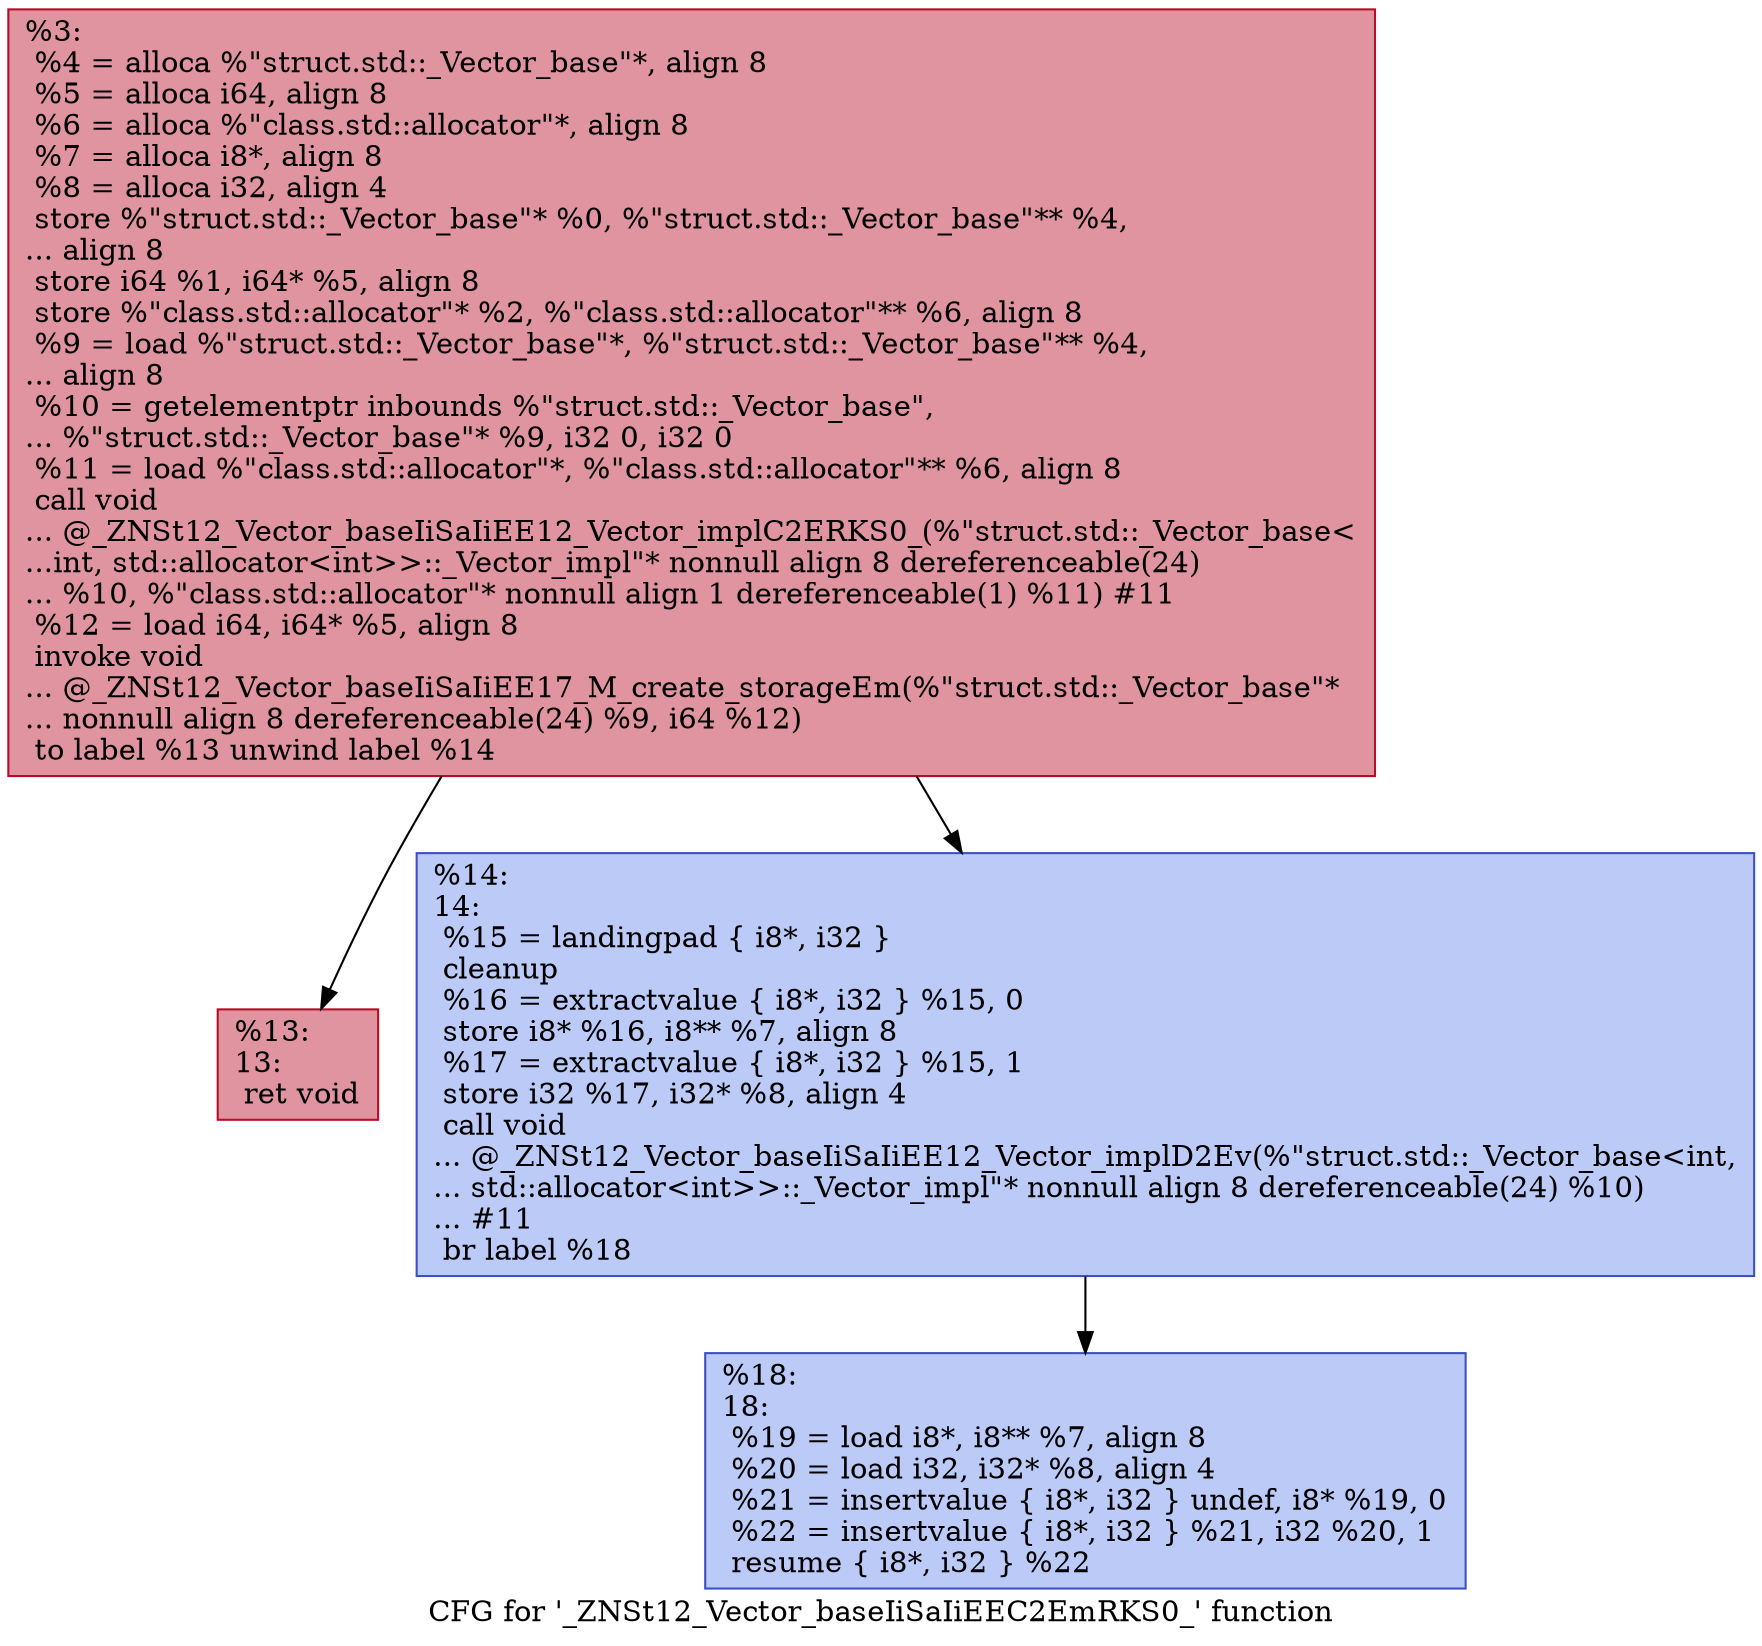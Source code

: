 digraph "CFG for '_ZNSt12_Vector_baseIiSaIiEEC2EmRKS0_' function" {
	label="CFG for '_ZNSt12_Vector_baseIiSaIiEEC2EmRKS0_' function";

	Node0x559aeaafbbf0 [shape=record,color="#b70d28ff", style=filled, fillcolor="#b70d2870",label="{%3:\l  %4 = alloca %\"struct.std::_Vector_base\"*, align 8\l  %5 = alloca i64, align 8\l  %6 = alloca %\"class.std::allocator\"*, align 8\l  %7 = alloca i8*, align 8\l  %8 = alloca i32, align 4\l  store %\"struct.std::_Vector_base\"* %0, %\"struct.std::_Vector_base\"** %4,\l... align 8\l  store i64 %1, i64* %5, align 8\l  store %\"class.std::allocator\"* %2, %\"class.std::allocator\"** %6, align 8\l  %9 = load %\"struct.std::_Vector_base\"*, %\"struct.std::_Vector_base\"** %4,\l... align 8\l  %10 = getelementptr inbounds %\"struct.std::_Vector_base\",\l... %\"struct.std::_Vector_base\"* %9, i32 0, i32 0\l  %11 = load %\"class.std::allocator\"*, %\"class.std::allocator\"** %6, align 8\l  call void\l... @_ZNSt12_Vector_baseIiSaIiEE12_Vector_implC2ERKS0_(%\"struct.std::_Vector_base\<\l...int, std::allocator\<int\>\>::_Vector_impl\"* nonnull align 8 dereferenceable(24)\l... %10, %\"class.std::allocator\"* nonnull align 1 dereferenceable(1) %11) #11\l  %12 = load i64, i64* %5, align 8\l  invoke void\l... @_ZNSt12_Vector_baseIiSaIiEE17_M_create_storageEm(%\"struct.std::_Vector_base\"*\l... nonnull align 8 dereferenceable(24) %9, i64 %12)\l          to label %13 unwind label %14\l}"];
	Node0x559aeaafbbf0 -> Node0x559aeaafc360;
	Node0x559aeaafbbf0 -> Node0x559aeaafc3b0;
	Node0x559aeaafc360 [shape=record,color="#b70d28ff", style=filled, fillcolor="#b70d2870",label="{%13:\l13:                                               \l  ret void\l}"];
	Node0x559aeaafc3b0 [shape=record,color="#3d50c3ff", style=filled, fillcolor="#6687ed70",label="{%14:\l14:                                               \l  %15 = landingpad \{ i8*, i32 \}\l          cleanup\l  %16 = extractvalue \{ i8*, i32 \} %15, 0\l  store i8* %16, i8** %7, align 8\l  %17 = extractvalue \{ i8*, i32 \} %15, 1\l  store i32 %17, i32* %8, align 4\l  call void\l... @_ZNSt12_Vector_baseIiSaIiEE12_Vector_implD2Ev(%\"struct.std::_Vector_base\<int,\l... std::allocator\<int\>\>::_Vector_impl\"* nonnull align 8 dereferenceable(24) %10)\l... #11\l  br label %18\l}"];
	Node0x559aeaafc3b0 -> Node0x559aeaafc9c0;
	Node0x559aeaafc9c0 [shape=record,color="#3d50c3ff", style=filled, fillcolor="#6687ed70",label="{%18:\l18:                                               \l  %19 = load i8*, i8** %7, align 8\l  %20 = load i32, i32* %8, align 4\l  %21 = insertvalue \{ i8*, i32 \} undef, i8* %19, 0\l  %22 = insertvalue \{ i8*, i32 \} %21, i32 %20, 1\l  resume \{ i8*, i32 \} %22\l}"];
}

